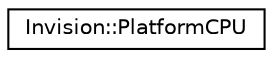 digraph "Graphical Class Hierarchy"
{
 // LATEX_PDF_SIZE
  edge [fontname="Helvetica",fontsize="10",labelfontname="Helvetica",labelfontsize="10"];
  node [fontname="Helvetica",fontsize="10",shape=record];
  rankdir="LR";
  Node0 [label="Invision::PlatformCPU",height=0.2,width=0.4,color="black", fillcolor="white", style="filled",URL="$class_invision_1_1_platform_c_p_u.html",tooltip=" "];
}
